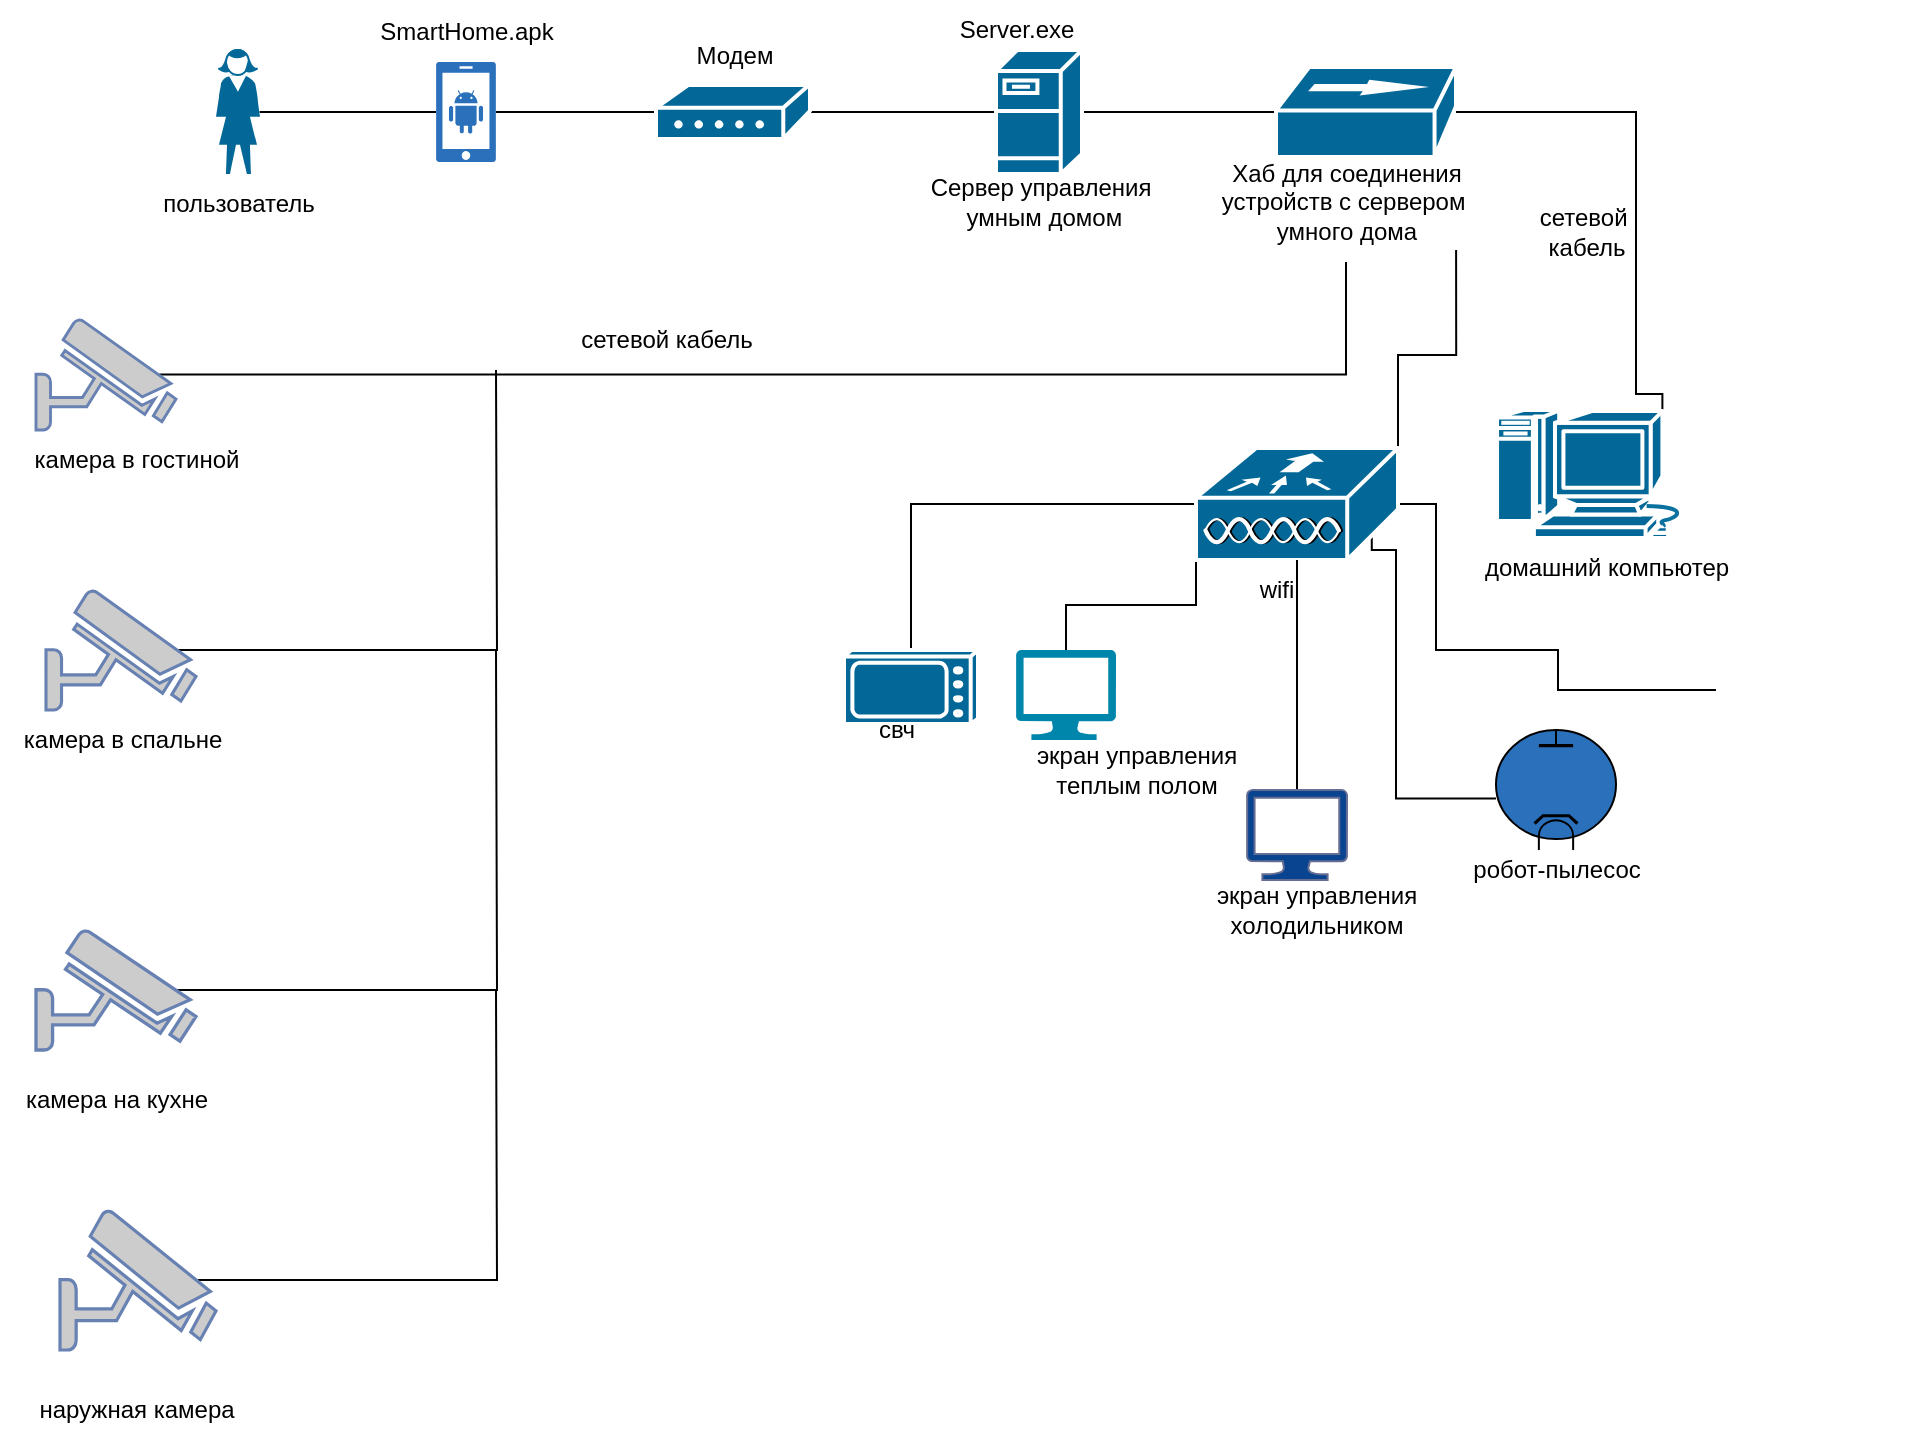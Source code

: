 <mxfile version="20.7.4" type="github">
  <diagram id="LyT8RAevVnDeSL9xan5m" name="Страница 1">
    <mxGraphModel dx="1707" dy="452" grid="1" gridSize="10" guides="1" tooltips="1" connect="1" arrows="1" fold="1" page="1" pageScale="1" pageWidth="827" pageHeight="1169" math="0" shadow="0">
      <root>
        <mxCell id="0" />
        <mxCell id="1" parent="0" />
        <mxCell id="bBKUnvCMG6SyRFwWWgur-5" style="edgeStyle=orthogonalEdgeStyle;rounded=0;orthogonalLoop=1;jettySize=auto;html=1;exitX=0.99;exitY=0.5;exitDx=0;exitDy=0;exitPerimeter=0;entryX=0;entryY=0.5;entryDx=0;entryDy=0;entryPerimeter=0;endArrow=none;endFill=0;" edge="1" parent="1" source="bBKUnvCMG6SyRFwWWgur-1" target="bBKUnvCMG6SyRFwWWgur-3">
          <mxGeometry relative="1" as="geometry" />
        </mxCell>
        <mxCell id="bBKUnvCMG6SyRFwWWgur-1" value="" style="shape=mxgraph.cisco.people.standing_woman;sketch=0;html=1;pointerEvents=1;dashed=0;fillColor=#036897;strokeColor=#ffffff;strokeWidth=2;verticalLabelPosition=bottom;verticalAlign=top;align=center;outlineConnect=0;" vertex="1" parent="1">
          <mxGeometry x="100" y="40" width="22" height="62" as="geometry" />
        </mxCell>
        <mxCell id="bBKUnvCMG6SyRFwWWgur-2" value="пользователь" style="text;html=1;align=center;verticalAlign=middle;resizable=0;points=[];autosize=1;strokeColor=none;fillColor=none;" vertex="1" parent="1">
          <mxGeometry x="61" y="102" width="100" height="30" as="geometry" />
        </mxCell>
        <mxCell id="bBKUnvCMG6SyRFwWWgur-8" style="edgeStyle=orthogonalEdgeStyle;rounded=0;orthogonalLoop=1;jettySize=auto;html=1;exitX=1;exitY=0.5;exitDx=0;exitDy=0;exitPerimeter=0;entryX=0;entryY=0.5;entryDx=0;entryDy=0;entryPerimeter=0;endArrow=none;endFill=0;" edge="1" parent="1" source="bBKUnvCMG6SyRFwWWgur-3" target="bBKUnvCMG6SyRFwWWgur-6">
          <mxGeometry relative="1" as="geometry" />
        </mxCell>
        <mxCell id="bBKUnvCMG6SyRFwWWgur-3" value="" style="sketch=0;aspect=fixed;pointerEvents=1;shadow=0;dashed=0;html=1;strokeColor=none;labelPosition=center;verticalLabelPosition=bottom;verticalAlign=top;align=center;fillColor=#2a70bb;shape=mxgraph.mscae.enterprise.android_phone" vertex="1" parent="1">
          <mxGeometry x="210" y="46" width="30" height="50" as="geometry" />
        </mxCell>
        <mxCell id="bBKUnvCMG6SyRFwWWgur-4" value="SmartHome.apk" style="text;html=1;align=center;verticalAlign=middle;resizable=0;points=[];autosize=1;strokeColor=none;fillColor=none;" vertex="1" parent="1">
          <mxGeometry x="170" y="16" width="110" height="30" as="geometry" />
        </mxCell>
        <mxCell id="bBKUnvCMG6SyRFwWWgur-11" style="edgeStyle=orthogonalEdgeStyle;rounded=0;orthogonalLoop=1;jettySize=auto;html=1;exitX=1;exitY=0.5;exitDx=0;exitDy=0;exitPerimeter=0;entryX=0;entryY=0.5;entryDx=0;entryDy=0;entryPerimeter=0;endArrow=none;endFill=0;" edge="1" parent="1" source="bBKUnvCMG6SyRFwWWgur-6" target="bBKUnvCMG6SyRFwWWgur-9">
          <mxGeometry relative="1" as="geometry" />
        </mxCell>
        <mxCell id="bBKUnvCMG6SyRFwWWgur-6" value="" style="shape=mxgraph.cisco.modems_and_phones.modem;sketch=0;html=1;pointerEvents=1;dashed=0;fillColor=#036897;strokeColor=#ffffff;strokeWidth=2;verticalLabelPosition=bottom;verticalAlign=top;align=center;outlineConnect=0;" vertex="1" parent="1">
          <mxGeometry x="320" y="57.5" width="77" height="27" as="geometry" />
        </mxCell>
        <mxCell id="bBKUnvCMG6SyRFwWWgur-7" value="Модем" style="text;html=1;align=center;verticalAlign=middle;resizable=0;points=[];autosize=1;strokeColor=none;fillColor=none;" vertex="1" parent="1">
          <mxGeometry x="328.5" y="27.5" width="60" height="30" as="geometry" />
        </mxCell>
        <mxCell id="bBKUnvCMG6SyRFwWWgur-15" style="edgeStyle=orthogonalEdgeStyle;rounded=0;orthogonalLoop=1;jettySize=auto;html=1;exitX=1;exitY=0.5;exitDx=0;exitDy=0;exitPerimeter=0;endArrow=none;endFill=0;" edge="1" parent="1" source="bBKUnvCMG6SyRFwWWgur-9" target="bBKUnvCMG6SyRFwWWgur-13">
          <mxGeometry relative="1" as="geometry" />
        </mxCell>
        <mxCell id="bBKUnvCMG6SyRFwWWgur-9" value="" style="shape=mxgraph.cisco.servers.fileserver;sketch=0;html=1;pointerEvents=1;dashed=0;fillColor=#036897;strokeColor=#ffffff;strokeWidth=2;verticalLabelPosition=bottom;verticalAlign=top;align=center;outlineConnect=0;" vertex="1" parent="1">
          <mxGeometry x="490" y="40" width="43" height="62" as="geometry" />
        </mxCell>
        <mxCell id="bBKUnvCMG6SyRFwWWgur-10" value="Server.exe" style="text;html=1;align=center;verticalAlign=middle;resizable=0;points=[];autosize=1;strokeColor=none;fillColor=none;" vertex="1" parent="1">
          <mxGeometry x="460" y="15" width="80" height="30" as="geometry" />
        </mxCell>
        <mxCell id="bBKUnvCMG6SyRFwWWgur-12" value="Сервер управления&lt;br&gt;&amp;nbsp;умным домом" style="text;html=1;align=center;verticalAlign=middle;resizable=0;points=[];autosize=1;strokeColor=none;fillColor=none;" vertex="1" parent="1">
          <mxGeometry x="446.5" y="96" width="130" height="40" as="geometry" />
        </mxCell>
        <mxCell id="bBKUnvCMG6SyRFwWWgur-17" style="edgeStyle=orthogonalEdgeStyle;rounded=0;orthogonalLoop=1;jettySize=auto;html=1;exitX=1;exitY=0.5;exitDx=0;exitDy=0;exitPerimeter=0;endArrow=none;endFill=0;entryX=0.84;entryY=0.5;entryDx=0;entryDy=0;entryPerimeter=0;" edge="1" parent="1" source="bBKUnvCMG6SyRFwWWgur-13" target="bBKUnvCMG6SyRFwWWgur-16">
          <mxGeometry relative="1" as="geometry">
            <Array as="points">
              <mxPoint x="810" y="71" />
              <mxPoint x="810" y="212" />
            </Array>
          </mxGeometry>
        </mxCell>
        <mxCell id="bBKUnvCMG6SyRFwWWgur-13" value="" style="shape=mxgraph.cisco.hubs_and_gateways.100baset_hub;sketch=0;html=1;pointerEvents=1;dashed=0;fillColor=#036897;strokeColor=#ffffff;strokeWidth=2;verticalLabelPosition=bottom;verticalAlign=top;align=center;outlineConnect=0;" vertex="1" parent="1">
          <mxGeometry x="630" y="48.5" width="90" height="45" as="geometry" />
        </mxCell>
        <mxCell id="bBKUnvCMG6SyRFwWWgur-14" value="Хаб для соединения&lt;br&gt;устройств с сервером&amp;nbsp;&lt;br&gt;умного дома" style="text;html=1;align=center;verticalAlign=middle;resizable=0;points=[];autosize=1;strokeColor=none;fillColor=none;" vertex="1" parent="1">
          <mxGeometry x="590" y="86" width="150" height="60" as="geometry" />
        </mxCell>
        <mxCell id="bBKUnvCMG6SyRFwWWgur-16" value="" style="shape=mxgraph.cisco.computers_and_peripherals.macintosh;sketch=0;html=1;pointerEvents=1;dashed=0;fillColor=#036897;strokeColor=#ffffff;strokeWidth=2;verticalLabelPosition=bottom;verticalAlign=top;align=center;outlineConnect=0;" vertex="1" parent="1">
          <mxGeometry x="740" y="220" width="99" height="64" as="geometry" />
        </mxCell>
        <mxCell id="bBKUnvCMG6SyRFwWWgur-18" value="сетевой&amp;nbsp;&lt;br&gt;кабель" style="text;html=1;align=center;verticalAlign=middle;resizable=0;points=[];autosize=1;strokeColor=none;fillColor=none;" vertex="1" parent="1">
          <mxGeometry x="750" y="111" width="70" height="40" as="geometry" />
        </mxCell>
        <mxCell id="bBKUnvCMG6SyRFwWWgur-19" value="домашний компьютер" style="text;html=1;align=center;verticalAlign=middle;resizable=0;points=[];autosize=1;strokeColor=none;fillColor=none;" vertex="1" parent="1">
          <mxGeometry x="720" y="284" width="150" height="30" as="geometry" />
        </mxCell>
        <mxCell id="bBKUnvCMG6SyRFwWWgur-28" style="edgeStyle=orthogonalEdgeStyle;rounded=0;orthogonalLoop=1;jettySize=auto;html=1;exitX=0.88;exitY=0.5;exitDx=0;exitDy=0;exitPerimeter=0;endArrow=none;endFill=0;" edge="1" parent="1" source="bBKUnvCMG6SyRFwWWgur-20" target="bBKUnvCMG6SyRFwWWgur-14">
          <mxGeometry relative="1" as="geometry" />
        </mxCell>
        <mxCell id="bBKUnvCMG6SyRFwWWgur-20" value="" style="fontColor=#0066CC;verticalAlign=top;verticalLabelPosition=bottom;labelPosition=center;align=center;html=1;outlineConnect=0;fillColor=#CCCCCC;strokeColor=#6881B3;gradientColor=none;gradientDirection=north;strokeWidth=2;shape=mxgraph.networks.security_camera;" vertex="1" parent="1">
          <mxGeometry x="10" y="174.5" width="70" height="55.5" as="geometry" />
        </mxCell>
        <mxCell id="bBKUnvCMG6SyRFwWWgur-21" value="камера в гостиной" style="text;html=1;align=center;verticalAlign=middle;resizable=0;points=[];autosize=1;strokeColor=none;fillColor=none;" vertex="1" parent="1">
          <mxGeometry x="-5" y="230" width="130" height="30" as="geometry" />
        </mxCell>
        <mxCell id="bBKUnvCMG6SyRFwWWgur-29" style="edgeStyle=orthogonalEdgeStyle;rounded=0;orthogonalLoop=1;jettySize=auto;html=1;exitX=0.88;exitY=0.5;exitDx=0;exitDy=0;exitPerimeter=0;endArrow=none;endFill=0;" edge="1" parent="1" source="bBKUnvCMG6SyRFwWWgur-22">
          <mxGeometry relative="1" as="geometry">
            <mxPoint x="240" y="200" as="targetPoint" />
          </mxGeometry>
        </mxCell>
        <mxCell id="bBKUnvCMG6SyRFwWWgur-22" value="" style="fontColor=#0066CC;verticalAlign=top;verticalLabelPosition=bottom;labelPosition=center;align=center;html=1;outlineConnect=0;fillColor=#CCCCCC;strokeColor=#6881B3;gradientColor=none;gradientDirection=north;strokeWidth=2;shape=mxgraph.networks.security_camera;" vertex="1" parent="1">
          <mxGeometry x="15" y="310" width="75" height="60" as="geometry" />
        </mxCell>
        <mxCell id="bBKUnvCMG6SyRFwWWgur-23" value="камера в спальне" style="text;html=1;align=center;verticalAlign=middle;resizable=0;points=[];autosize=1;strokeColor=none;fillColor=none;" vertex="1" parent="1">
          <mxGeometry x="-7.5" y="370" width="120" height="30" as="geometry" />
        </mxCell>
        <mxCell id="bBKUnvCMG6SyRFwWWgur-30" style="edgeStyle=orthogonalEdgeStyle;rounded=0;orthogonalLoop=1;jettySize=auto;html=1;exitX=0.88;exitY=0.5;exitDx=0;exitDy=0;exitPerimeter=0;endArrow=none;endFill=0;" edge="1" parent="1" source="bBKUnvCMG6SyRFwWWgur-24">
          <mxGeometry relative="1" as="geometry">
            <mxPoint x="240" y="340" as="targetPoint" />
          </mxGeometry>
        </mxCell>
        <mxCell id="bBKUnvCMG6SyRFwWWgur-24" value="" style="fontColor=#0066CC;verticalAlign=top;verticalLabelPosition=bottom;labelPosition=center;align=center;html=1;outlineConnect=0;fillColor=#CCCCCC;strokeColor=#6881B3;gradientColor=none;gradientDirection=north;strokeWidth=2;shape=mxgraph.networks.security_camera;" vertex="1" parent="1">
          <mxGeometry x="10" y="480" width="80" height="60" as="geometry" />
        </mxCell>
        <mxCell id="bBKUnvCMG6SyRFwWWgur-25" value="камера на кухне" style="text;html=1;align=center;verticalAlign=middle;resizable=0;points=[];autosize=1;strokeColor=none;fillColor=none;" vertex="1" parent="1">
          <mxGeometry x="-5" y="550" width="110" height="30" as="geometry" />
        </mxCell>
        <mxCell id="bBKUnvCMG6SyRFwWWgur-31" style="edgeStyle=orthogonalEdgeStyle;rounded=0;orthogonalLoop=1;jettySize=auto;html=1;exitX=0.88;exitY=0.5;exitDx=0;exitDy=0;exitPerimeter=0;endArrow=none;endFill=0;" edge="1" parent="1" source="bBKUnvCMG6SyRFwWWgur-26">
          <mxGeometry relative="1" as="geometry">
            <mxPoint x="240" y="510" as="targetPoint" />
          </mxGeometry>
        </mxCell>
        <mxCell id="bBKUnvCMG6SyRFwWWgur-26" value="" style="fontColor=#0066CC;verticalAlign=top;verticalLabelPosition=bottom;labelPosition=center;align=center;html=1;outlineConnect=0;fillColor=#CCCCCC;strokeColor=#6881B3;gradientColor=none;gradientDirection=north;strokeWidth=2;shape=mxgraph.networks.security_camera;" vertex="1" parent="1">
          <mxGeometry x="22" y="620" width="78" height="70" as="geometry" />
        </mxCell>
        <mxCell id="bBKUnvCMG6SyRFwWWgur-27" value="наружная камера" style="text;html=1;align=center;verticalAlign=middle;resizable=0;points=[];autosize=1;strokeColor=none;fillColor=none;" vertex="1" parent="1">
          <mxGeometry y="705" width="120" height="30" as="geometry" />
        </mxCell>
        <mxCell id="bBKUnvCMG6SyRFwWWgur-32" value="сетевой кабель" style="text;html=1;align=center;verticalAlign=middle;resizable=0;points=[];autosize=1;strokeColor=none;fillColor=none;" vertex="1" parent="1">
          <mxGeometry x="270" y="170" width="110" height="30" as="geometry" />
        </mxCell>
        <mxCell id="bBKUnvCMG6SyRFwWWgur-35" style="edgeStyle=orthogonalEdgeStyle;rounded=0;orthogonalLoop=1;jettySize=auto;html=1;exitX=1;exitY=0;exitDx=0;exitDy=0;exitPerimeter=0;entryX=0.867;entryY=0.9;entryDx=0;entryDy=0;entryPerimeter=0;endArrow=none;endFill=0;" edge="1" parent="1" source="bBKUnvCMG6SyRFwWWgur-34" target="bBKUnvCMG6SyRFwWWgur-14">
          <mxGeometry relative="1" as="geometry" />
        </mxCell>
        <mxCell id="bBKUnvCMG6SyRFwWWgur-40" style="edgeStyle=orthogonalEdgeStyle;rounded=0;orthogonalLoop=1;jettySize=auto;html=1;exitX=0;exitY=0.5;exitDx=0;exitDy=0;exitPerimeter=0;entryX=0.5;entryY=0;entryDx=0;entryDy=0;entryPerimeter=0;endArrow=none;endFill=0;" edge="1" parent="1" source="bBKUnvCMG6SyRFwWWgur-34" target="bBKUnvCMG6SyRFwWWgur-37">
          <mxGeometry relative="1" as="geometry" />
        </mxCell>
        <mxCell id="bBKUnvCMG6SyRFwWWgur-43" style="edgeStyle=orthogonalEdgeStyle;rounded=0;orthogonalLoop=1;jettySize=auto;html=1;exitX=0;exitY=1;exitDx=0;exitDy=0;exitPerimeter=0;entryX=0.5;entryY=0;entryDx=0;entryDy=0;entryPerimeter=0;endArrow=none;endFill=0;" edge="1" parent="1" source="bBKUnvCMG6SyRFwWWgur-34" target="bBKUnvCMG6SyRFwWWgur-39">
          <mxGeometry relative="1" as="geometry" />
        </mxCell>
        <mxCell id="bBKUnvCMG6SyRFwWWgur-50" style="edgeStyle=orthogonalEdgeStyle;rounded=0;orthogonalLoop=1;jettySize=auto;html=1;exitX=0.87;exitY=0.78;exitDx=0;exitDy=0;exitPerimeter=0;endArrow=none;endFill=0;entryX=0;entryY=0.571;entryDx=0;entryDy=0;entryPerimeter=0;" edge="1" parent="1" source="bBKUnvCMG6SyRFwWWgur-34" target="bBKUnvCMG6SyRFwWWgur-49">
          <mxGeometry x="-0.118" y="-16" relative="1" as="geometry">
            <mxPoint x="730" y="420" as="targetPoint" />
            <Array as="points">
              <mxPoint x="678" y="290" />
              <mxPoint x="690" y="290" />
              <mxPoint x="690" y="414" />
            </Array>
            <mxPoint as="offset" />
          </mxGeometry>
        </mxCell>
        <mxCell id="bBKUnvCMG6SyRFwWWgur-55" style="edgeStyle=orthogonalEdgeStyle;rounded=0;orthogonalLoop=1;jettySize=auto;html=1;exitX=1;exitY=0.5;exitDx=0;exitDy=0;exitPerimeter=0;endArrow=none;endFill=0;" edge="1" parent="1" source="bBKUnvCMG6SyRFwWWgur-34" target="bBKUnvCMG6SyRFwWWgur-54">
          <mxGeometry relative="1" as="geometry">
            <Array as="points">
              <mxPoint x="710" y="267" />
              <mxPoint x="710" y="340" />
              <mxPoint x="771" y="340" />
              <mxPoint x="771" y="360" />
            </Array>
          </mxGeometry>
        </mxCell>
        <mxCell id="bBKUnvCMG6SyRFwWWgur-34" value="" style="shape=mxgraph.cisco.wireless.wlan_controller;sketch=0;html=1;pointerEvents=1;dashed=0;fillColor=#036897;strokeColor=#ffffff;strokeWidth=2;verticalLabelPosition=bottom;verticalAlign=top;align=center;outlineConnect=0;" vertex="1" parent="1">
          <mxGeometry x="590" y="239" width="101" height="56" as="geometry" />
        </mxCell>
        <mxCell id="bBKUnvCMG6SyRFwWWgur-36" value="wifi" style="text;html=1;align=center;verticalAlign=middle;resizable=0;points=[];autosize=1;strokeColor=none;fillColor=none;" vertex="1" parent="1">
          <mxGeometry x="610" y="295" width="40" height="30" as="geometry" />
        </mxCell>
        <mxCell id="bBKUnvCMG6SyRFwWWgur-37" value="" style="shape=mxgraph.cisco.misc.handheld;sketch=0;html=1;pointerEvents=1;dashed=0;fillColor=#036897;strokeColor=#ffffff;strokeWidth=2;verticalLabelPosition=bottom;verticalAlign=top;align=center;outlineConnect=0;" vertex="1" parent="1">
          <mxGeometry x="414" y="340" width="67" height="37" as="geometry" />
        </mxCell>
        <mxCell id="bBKUnvCMG6SyRFwWWgur-39" value="" style="verticalLabelPosition=bottom;html=1;verticalAlign=top;align=center;strokeColor=none;fillColor=#0086AB;shape=mxgraph.azure.computer;pointerEvents=1;" vertex="1" parent="1">
          <mxGeometry x="500" y="340" width="50" height="45" as="geometry" />
        </mxCell>
        <mxCell id="bBKUnvCMG6SyRFwWWgur-41" value="свч" style="text;html=1;align=center;verticalAlign=middle;resizable=0;points=[];autosize=1;strokeColor=none;fillColor=none;" vertex="1" parent="1">
          <mxGeometry x="420" y="365" width="40" height="30" as="geometry" />
        </mxCell>
        <mxCell id="bBKUnvCMG6SyRFwWWgur-42" value="экран управления&lt;br&gt;теплым полом" style="text;html=1;align=center;verticalAlign=middle;resizable=0;points=[];autosize=1;strokeColor=none;fillColor=none;" vertex="1" parent="1">
          <mxGeometry x="500" y="380" width="120" height="40" as="geometry" />
        </mxCell>
        <mxCell id="bBKUnvCMG6SyRFwWWgur-48" style="edgeStyle=orthogonalEdgeStyle;rounded=0;orthogonalLoop=1;jettySize=auto;html=1;exitX=0.5;exitY=0;exitDx=0;exitDy=0;exitPerimeter=0;entryX=0.5;entryY=1;entryDx=0;entryDy=0;entryPerimeter=0;endArrow=none;endFill=0;" edge="1" parent="1" source="bBKUnvCMG6SyRFwWWgur-44" target="bBKUnvCMG6SyRFwWWgur-34">
          <mxGeometry relative="1" as="geometry" />
        </mxCell>
        <mxCell id="bBKUnvCMG6SyRFwWWgur-44" value="" style="verticalLabelPosition=bottom;html=1;verticalAlign=top;align=center;strokeColor=#666d93;fillColor=#094491;shape=mxgraph.azure.computer;pointerEvents=1;fontColor=#ffffff;" vertex="1" parent="1">
          <mxGeometry x="615.5" y="410" width="50" height="45" as="geometry" />
        </mxCell>
        <mxCell id="bBKUnvCMG6SyRFwWWgur-47" value="экран управления&lt;br&gt;холодильником" style="text;html=1;align=center;verticalAlign=middle;resizable=0;points=[];autosize=1;strokeColor=none;fillColor=none;" vertex="1" parent="1">
          <mxGeometry x="590" y="450" width="120" height="40" as="geometry" />
        </mxCell>
        <mxCell id="bBKUnvCMG6SyRFwWWgur-49" value="" style="verticalLabelPosition=bottom;shadow=0;dashed=0;align=center;html=1;verticalAlign=top;shape=mxgraph.electrical.thermionic_devices.diode;fillColor=#2a70bb;" vertex="1" parent="1">
          <mxGeometry x="740" y="380" width="60" height="60" as="geometry" />
        </mxCell>
        <mxCell id="bBKUnvCMG6SyRFwWWgur-51" value="робот-пылесос" style="text;html=1;align=center;verticalAlign=middle;resizable=0;points=[];autosize=1;strokeColor=none;fillColor=none;" vertex="1" parent="1">
          <mxGeometry x="715" y="435" width="110" height="30" as="geometry" />
        </mxCell>
        <mxCell id="bBKUnvCMG6SyRFwWWgur-54" value="" style="shape=image;html=1;verticalAlign=top;verticalLabelPosition=bottom;labelBackgroundColor=#ffffff;imageAspect=0;aspect=fixed;image=https://cdn4.iconfinder.com/data/icons/food-and-equipment-outline/32/teapot-128.png;strokeColor=#666d93;fillColor=#094491;imageBorder=none;imageBackground=none;" vertex="1" parent="1">
          <mxGeometry x="850" y="351" width="99" height="99" as="geometry" />
        </mxCell>
      </root>
    </mxGraphModel>
  </diagram>
</mxfile>
